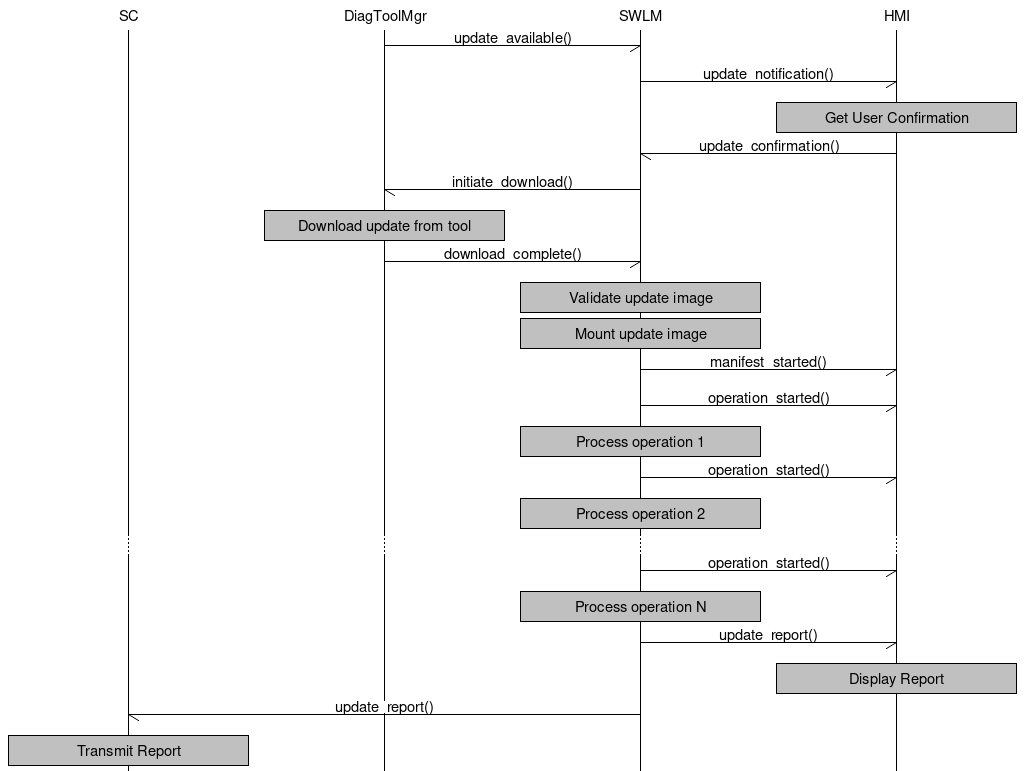 #
#
# Sequence diagram description
#
# The sequence diagram description below is translated to
# a PNG image by mscgen (http://www.mcternan.me.uk/mscgen/)
# 
# Recompile updated diagrams to a png image with:
#  
#   mscgen -T png swm.msc
#

msc {
  width="1024";
  "SC",  "DiagToolMgr", "SWLM", "HMI";
  "DiagToolMgr" -> "SWLM" [  label = "update_available()" ];
  "SWLM" -> "HMI" [ label = "update_notification()" ];
  "HMI" box "HMI" [ textbgcolour="silver", label = "Get User Confirmation" ];
  "HMI" -> "SWLM" [ label = "update_confirmation()" ];
  "SWLM" -> "DiagToolMgr" [ label = "initiate_download()" ];
  "DiagToolMgr" box "DiagToolMgr" [ textbgcolour="silver", label = "Download update from tool" ];
  "DiagToolMgr" -> "SWLM" [ label = "download_complete()" ];
  "SWLM" box "SWLM" [ textbgcolour="silver", label = "Validate update image" ];
  "SWLM" box "SWLM" [ textbgcolour="silver", label = "Mount update image" ];
  "SWLM" -> "HMI" [ label = "manifest_started()" ];
  "SWLM" -> "HMI" [ label = "operation_started()" ];
  "SWLM" box "SWLM" [ textbgcolour="silver", label = "Process operation 1" ];
  "SWLM" -> "HMI" [ label = "operation_started()" ];
  "SWLM" box "SWLM" [ textbgcolour="silver", label = "Process operation 2" ];
  ...;
  "SWLM" -> "HMI" [ label = "operation_started()" ];
  "SWLM" box "SWLM" [ textbgcolour="silver", label = "Process operation N" ];
  "SWLM" -> "HMI"  [ label = "update_report()" ];
  "HMI" box "HMI" [ textbgcolour="silver", label = "Display Report" ];
  "SWLM" -> "SC"  [ label = "update_report()" ];
  "SC" box "SC" [ textbgcolour="silver", label = "Transmit Report" ];
}
